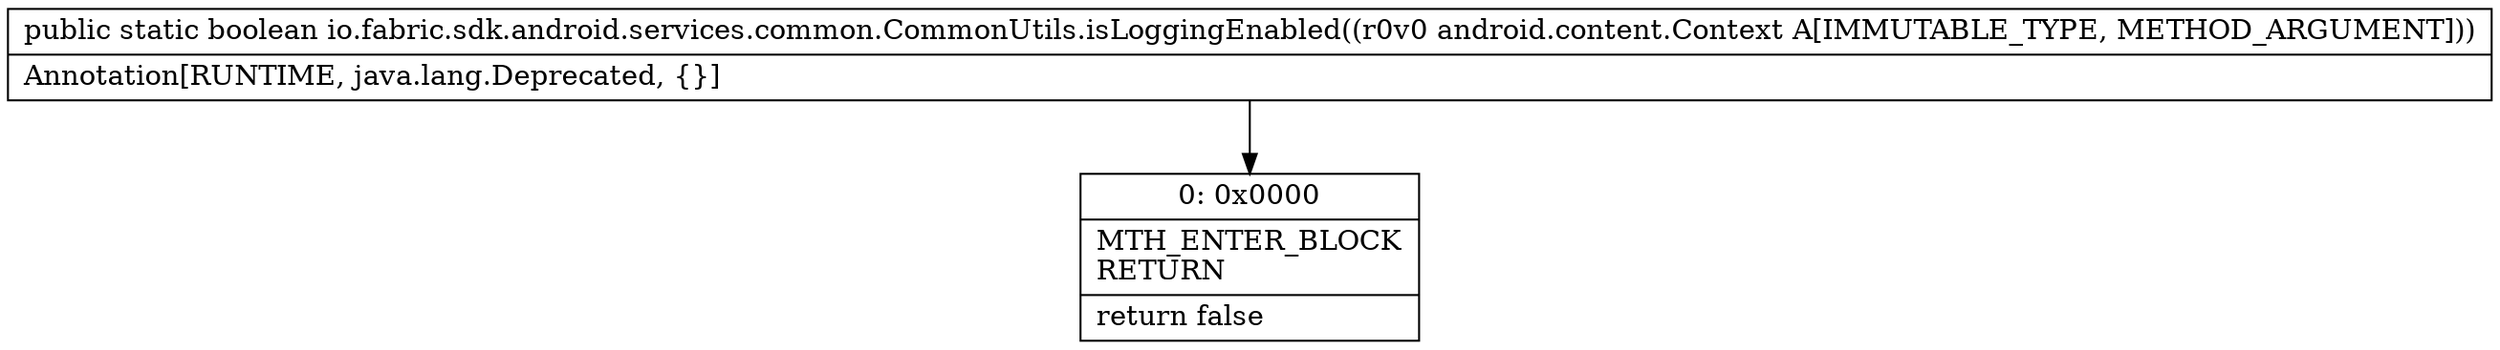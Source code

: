 digraph "CFG forio.fabric.sdk.android.services.common.CommonUtils.isLoggingEnabled(Landroid\/content\/Context;)Z" {
Node_0 [shape=record,label="{0\:\ 0x0000|MTH_ENTER_BLOCK\lRETURN\l|return false\l}"];
MethodNode[shape=record,label="{public static boolean io.fabric.sdk.android.services.common.CommonUtils.isLoggingEnabled((r0v0 android.content.Context A[IMMUTABLE_TYPE, METHOD_ARGUMENT]))  | Annotation[RUNTIME, java.lang.Deprecated, \{\}]\l}"];
MethodNode -> Node_0;
}


